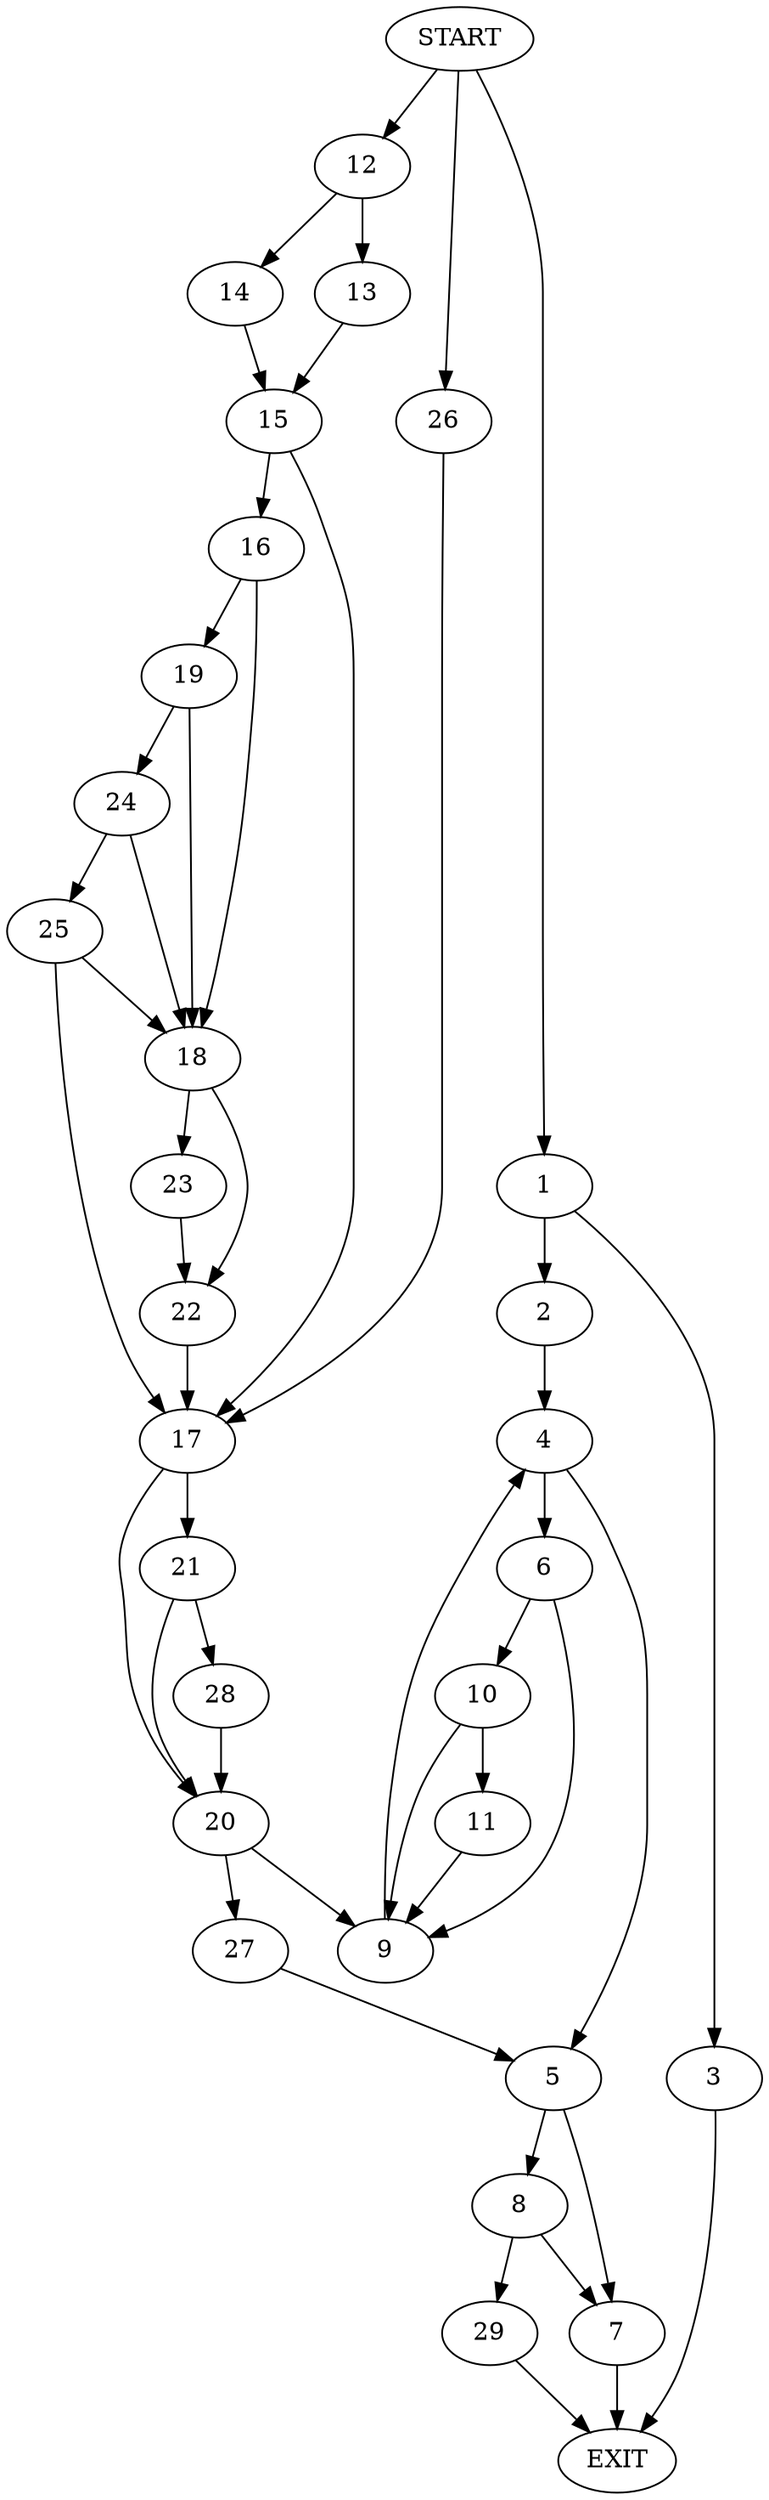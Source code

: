 digraph {
0 [label="START"]
30 [label="EXIT"]
0 -> 1
1 -> 2
1 -> 3
3 -> 30
2 -> 4
4 -> 5
4 -> 6
5 -> 7
5 -> 8
6 -> 9
6 -> 10
9 -> 4
10 -> 11
10 -> 9
11 -> 9
0 -> 12
12 -> 13
12 -> 14
14 -> 15
13 -> 15
15 -> 16
15 -> 17
16 -> 18
16 -> 19
17 -> 20
17 -> 21
18 -> 22
18 -> 23
19 -> 18
19 -> 24
24 -> 18
24 -> 25
25 -> 18
25 -> 17
23 -> 22
22 -> 17
0 -> 26
26 -> 17
20 -> 9
20 -> 27
21 -> 28
21 -> 20
28 -> 20
27 -> 5
8 -> 7
8 -> 29
7 -> 30
29 -> 30
}
